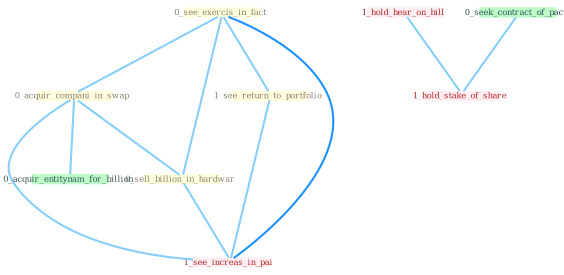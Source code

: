 Graph G{ 
    node
    [shape=polygon,style=filled,width=.5,height=.06,color="#BDFCC9",fixedsize=true,fontsize=4,
    fontcolor="#2f4f4f"];
    {node
    [color="#ffffe0", fontcolor="#8b7d6b"] "0_see_exercis_in_fact " "0_acquir_compani_in_swap " "1_see_return_to_portfolio " "0_sell_billion_in_hardwar "}
{node [color="#fff0f5", fontcolor="#b22222"] "1_see_increas_in_pai " "1_hold_hear_on_bill " "1_hold_stake_of_share "}
edge [color="#B0E2FF"];

	"0_see_exercis_in_fact " -- "0_acquir_compani_in_swap " [w="1", color="#87cefa" ];
	"0_see_exercis_in_fact " -- "1_see_return_to_portfolio " [w="1", color="#87cefa" ];
	"0_see_exercis_in_fact " -- "0_sell_billion_in_hardwar " [w="1", color="#87cefa" ];
	"0_see_exercis_in_fact " -- "1_see_increas_in_pai " [w="2", color="#1e90ff" , len=0.8];
	"0_acquir_compani_in_swap " -- "0_sell_billion_in_hardwar " [w="1", color="#87cefa" ];
	"0_acquir_compani_in_swap " -- "0_acquir_entitynam_for_billion " [w="1", color="#87cefa" ];
	"0_acquir_compani_in_swap " -- "1_see_increas_in_pai " [w="1", color="#87cefa" ];
	"1_see_return_to_portfolio " -- "1_see_increas_in_pai " [w="1", color="#87cefa" ];
	"0_sell_billion_in_hardwar " -- "1_see_increas_in_pai " [w="1", color="#87cefa" ];
	"0_seek_contract_of_pact " -- "1_hold_stake_of_share " [w="1", color="#87cefa" ];
	"1_hold_hear_on_bill " -- "1_hold_stake_of_share " [w="1", color="#87cefa" ];
}